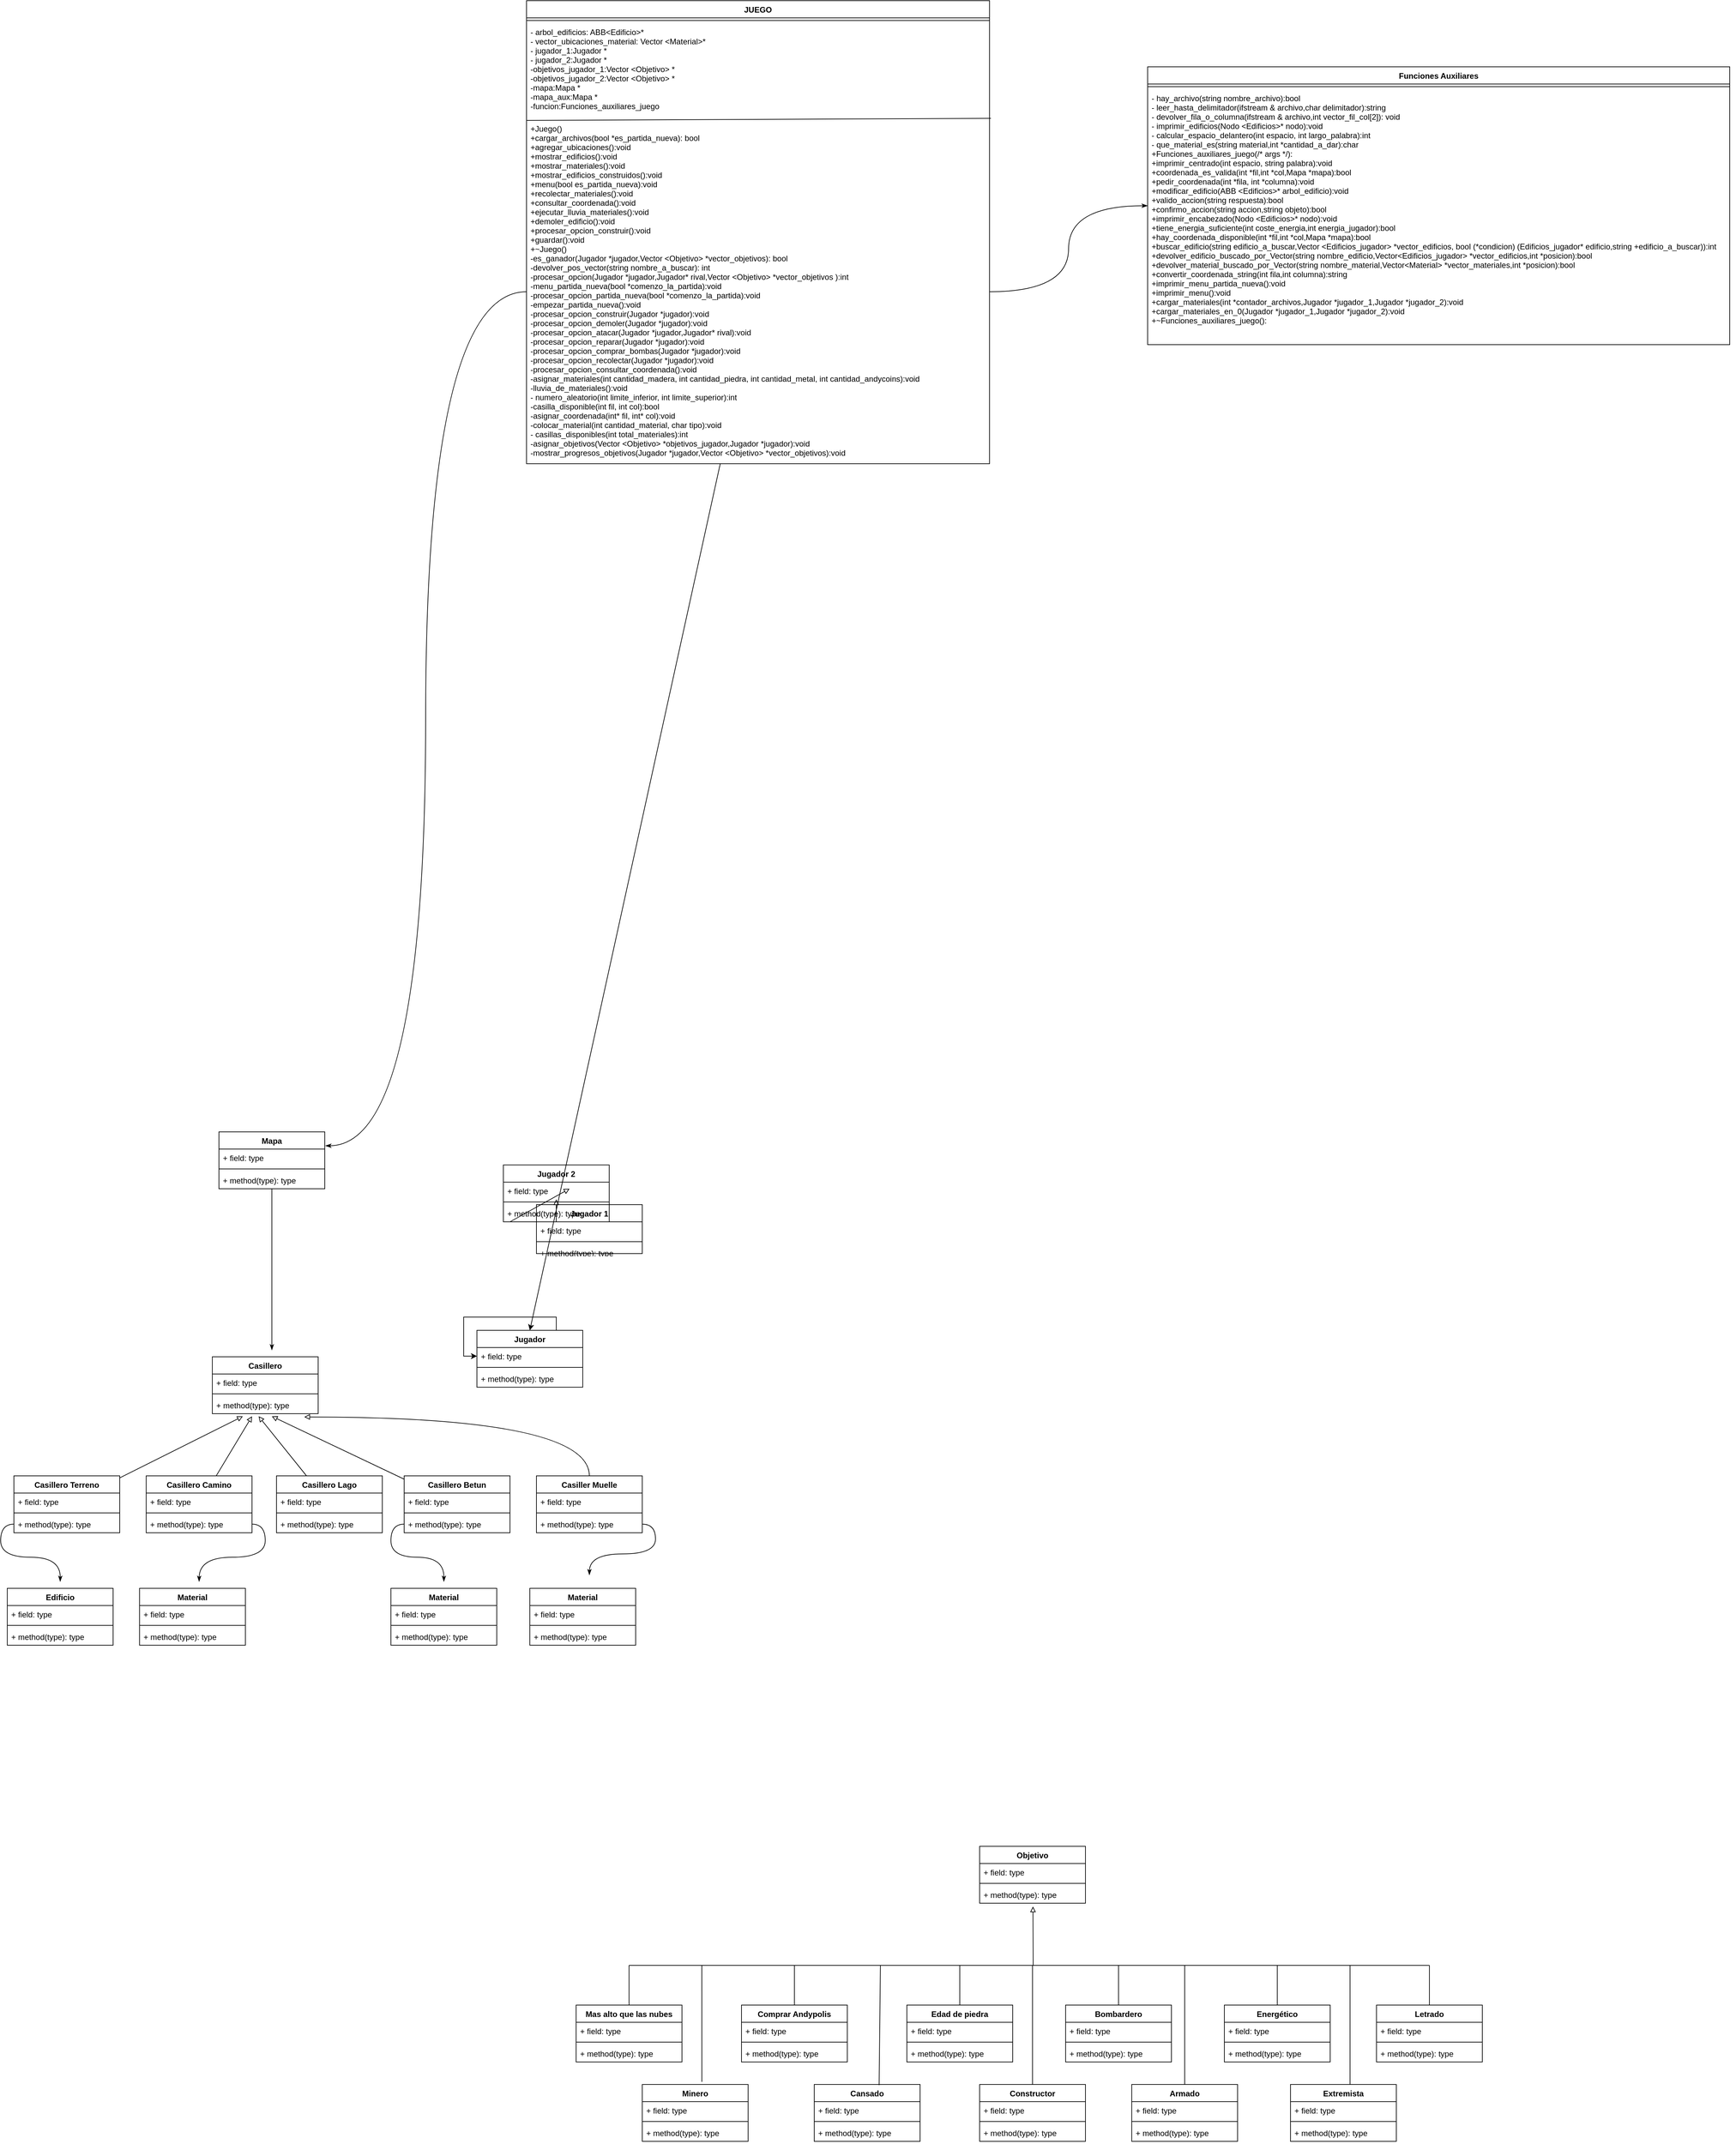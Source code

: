 <mxfile version="15.9.5" type="github"><diagram id="gNfOMcQ6Xfm5AFeHPi0f" name="Page-1"><mxGraphModel dx="4698" dy="3540" grid="1" gridSize="10" guides="1" tooltips="1" connect="1" arrows="1" fold="1" page="1" pageScale="1" pageWidth="827" pageHeight="1169" math="0" shadow="0"><root><mxCell id="0"/><mxCell id="1" parent="0"/><mxCell id="B9S7GfdaR4YtxmO8wC_m-1" value="Jugador 1" style="swimlane;fontStyle=1;align=center;verticalAlign=top;childLayout=stackLayout;horizontal=1;startSize=26;horizontalStack=0;resizeParent=1;resizeParentMax=0;resizeLast=0;collapsible=1;marginBottom=0;" parent="1" vertex="1"><mxGeometry x="-750" y="-370" width="160" height="74" as="geometry"/></mxCell><mxCell id="B9S7GfdaR4YtxmO8wC_m-2" value="+ field: type" style="text;strokeColor=none;fillColor=none;align=left;verticalAlign=top;spacingLeft=4;spacingRight=4;overflow=hidden;rotatable=0;points=[[0,0.5],[1,0.5]];portConstraint=eastwest;" parent="B9S7GfdaR4YtxmO8wC_m-1" vertex="1"><mxGeometry y="26" width="160" height="26" as="geometry"/></mxCell><mxCell id="B9S7GfdaR4YtxmO8wC_m-3" value="" style="line;strokeWidth=1;fillColor=none;align=left;verticalAlign=middle;spacingTop=-1;spacingLeft=3;spacingRight=3;rotatable=0;labelPosition=right;points=[];portConstraint=eastwest;" parent="B9S7GfdaR4YtxmO8wC_m-1" vertex="1"><mxGeometry y="52" width="160" height="8" as="geometry"/></mxCell><mxCell id="B9S7GfdaR4YtxmO8wC_m-4" value="+ method(type): type" style="text;strokeColor=none;fillColor=none;align=left;verticalAlign=top;spacingLeft=4;spacingRight=4;overflow=hidden;rotatable=0;points=[[0,0.5],[1,0.5]];portConstraint=eastwest;" parent="B9S7GfdaR4YtxmO8wC_m-1" vertex="1"><mxGeometry y="60" width="160" height="14" as="geometry"/></mxCell><mxCell id="B9S7GfdaR4YtxmO8wC_m-5" value="Jugador" style="swimlane;fontStyle=1;align=center;verticalAlign=top;childLayout=stackLayout;horizontal=1;startSize=26;horizontalStack=0;resizeParent=1;resizeParentMax=0;resizeLast=0;collapsible=1;marginBottom=0;" parent="1" vertex="1"><mxGeometry x="-840" y="-180" width="160" height="86" as="geometry"/></mxCell><mxCell id="B9S7GfdaR4YtxmO8wC_m-6" value="+ field: type" style="text;strokeColor=none;fillColor=none;align=left;verticalAlign=top;spacingLeft=4;spacingRight=4;overflow=hidden;rotatable=0;points=[[0,0.5],[1,0.5]];portConstraint=eastwest;" parent="B9S7GfdaR4YtxmO8wC_m-5" vertex="1"><mxGeometry y="26" width="160" height="26" as="geometry"/></mxCell><mxCell id="B9S7GfdaR4YtxmO8wC_m-7" value="" style="line;strokeWidth=1;fillColor=none;align=left;verticalAlign=middle;spacingTop=-1;spacingLeft=3;spacingRight=3;rotatable=0;labelPosition=right;points=[];portConstraint=eastwest;" parent="B9S7GfdaR4YtxmO8wC_m-5" vertex="1"><mxGeometry y="52" width="160" height="8" as="geometry"/></mxCell><mxCell id="B9S7GfdaR4YtxmO8wC_m-8" value="+ method(type): type" style="text;strokeColor=none;fillColor=none;align=left;verticalAlign=top;spacingLeft=4;spacingRight=4;overflow=hidden;rotatable=0;points=[[0,0.5],[1,0.5]];portConstraint=eastwest;" parent="B9S7GfdaR4YtxmO8wC_m-5" vertex="1"><mxGeometry y="60" width="160" height="26" as="geometry"/></mxCell><mxCell id="E-rghlNcItKewctkxyXF-4" style="edgeStyle=orthogonalEdgeStyle;rounded=0;orthogonalLoop=1;jettySize=auto;html=1;exitX=0.75;exitY=0;exitDx=0;exitDy=0;" edge="1" parent="B9S7GfdaR4YtxmO8wC_m-5" source="B9S7GfdaR4YtxmO8wC_m-5" target="B9S7GfdaR4YtxmO8wC_m-6"><mxGeometry relative="1" as="geometry"/></mxCell><mxCell id="B9S7GfdaR4YtxmO8wC_m-9" value="Jugador 2" style="swimlane;fontStyle=1;align=center;verticalAlign=top;childLayout=stackLayout;horizontal=1;startSize=26;horizontalStack=0;resizeParent=1;resizeParentMax=0;resizeLast=0;collapsible=1;marginBottom=0;" parent="1" vertex="1"><mxGeometry x="-800" y="-430" width="160" height="86" as="geometry"/></mxCell><mxCell id="B9S7GfdaR4YtxmO8wC_m-10" value="+ field: type" style="text;strokeColor=none;fillColor=none;align=left;verticalAlign=top;spacingLeft=4;spacingRight=4;overflow=hidden;rotatable=0;points=[[0,0.5],[1,0.5]];portConstraint=eastwest;" parent="B9S7GfdaR4YtxmO8wC_m-9" vertex="1"><mxGeometry y="26" width="160" height="26" as="geometry"/></mxCell><mxCell id="B9S7GfdaR4YtxmO8wC_m-17" style="rounded=0;orthogonalLoop=1;jettySize=auto;html=1;endArrow=block;endFill=0;" parent="B9S7GfdaR4YtxmO8wC_m-9" edge="1"><mxGeometry relative="1" as="geometry"><mxPoint x="100" y="36" as="targetPoint"/><mxPoint x="10" y="86" as="sourcePoint"/></mxGeometry></mxCell><mxCell id="B9S7GfdaR4YtxmO8wC_m-11" value="" style="line;strokeWidth=1;fillColor=none;align=left;verticalAlign=middle;spacingTop=-1;spacingLeft=3;spacingRight=3;rotatable=0;labelPosition=right;points=[];portConstraint=eastwest;" parent="B9S7GfdaR4YtxmO8wC_m-9" vertex="1"><mxGeometry y="52" width="160" height="8" as="geometry"/></mxCell><mxCell id="B9S7GfdaR4YtxmO8wC_m-12" value="+ method(type): type" style="text;strokeColor=none;fillColor=none;align=left;verticalAlign=top;spacingLeft=4;spacingRight=4;overflow=hidden;rotatable=0;points=[[0,0.5],[1,0.5]];portConstraint=eastwest;" parent="B9S7GfdaR4YtxmO8wC_m-9" vertex="1"><mxGeometry y="60" width="160" height="26" as="geometry"/></mxCell><mxCell id="B9S7GfdaR4YtxmO8wC_m-16" style="rounded=0;orthogonalLoop=1;jettySize=auto;html=1;endArrow=block;endFill=0;" parent="B9S7GfdaR4YtxmO8wC_m-9" source="B9S7GfdaR4YtxmO8wC_m-9" edge="1" target="B9S7GfdaR4YtxmO8wC_m-10"><mxGeometry relative="1" as="geometry"><mxPoint x="600" y="-20" as="targetPoint"/></mxGeometry></mxCell><mxCell id="B9S7GfdaR4YtxmO8wC_m-18" value="JUEGO" style="swimlane;fontStyle=1;align=center;verticalAlign=top;childLayout=stackLayout;horizontal=1;startSize=26;horizontalStack=0;resizeParent=1;resizeParentMax=0;resizeLast=0;collapsible=1;marginBottom=0;" parent="1" vertex="1"><mxGeometry x="-765" y="-2190" width="700" height="700" as="geometry"/></mxCell><mxCell id="B9S7GfdaR4YtxmO8wC_m-20" value="" style="line;strokeWidth=1;fillColor=none;align=left;verticalAlign=middle;spacingTop=-1;spacingLeft=3;spacingRight=3;rotatable=0;labelPosition=right;points=[];portConstraint=eastwest;" parent="B9S7GfdaR4YtxmO8wC_m-18" vertex="1"><mxGeometry y="26" width="700" height="8" as="geometry"/></mxCell><mxCell id="B9S7GfdaR4YtxmO8wC_m-19" value="- arbol_edificios: ABB&lt;Edificio&gt;* &#10;- vector_ubicaciones_material: Vector &lt;Material&gt;*&#10;- jugador_1:Jugador *&#10;- jugador_2:Jugador *&#10;-objetivos_jugador_1:Vector &lt;Objetivo&gt; *&#10;    -objetivos_jugador_2:Vector &lt;Objetivo&gt; *&#10;    -mapa:Mapa *&#10;    -mapa_aux:Mapa *&#10;-funcion:Funciones_auxiliares_juego &#10;" style="text;strokeColor=none;fillColor=none;align=left;verticalAlign=top;spacingLeft=4;spacingRight=4;overflow=hidden;rotatable=0;points=[[0,0.5],[1,0.5]];portConstraint=eastwest;" parent="B9S7GfdaR4YtxmO8wC_m-18" vertex="1"><mxGeometry y="34" width="700" height="146" as="geometry"/></mxCell><mxCell id="B9S7GfdaR4YtxmO8wC_m-21" value="+Juego()&#10;+cargar_archivos(bool *es_partida_nueva): bool&#10;+agregar_ubicaciones():void&#10;+mostrar_edificios():void&#10;+mostrar_materiales():void&#10;+mostrar_edificios_construidos():void&#10;+menu(bool es_partida_nueva):void&#10;+recolectar_materiales():void&#10;+consultar_coordenada():void&#10;+ejecutar_lluvia_materiales():void&#10;+demoler_edificio():void&#10;+procesar_opcion_construir():void&#10;+guardar():void&#10;+~Juego()&#10;-es_ganador(Jugador *jugador,Vector &lt;Objetivo&gt; *vector_objetivos): bool &#10;-devolver_pos_vector(string nombre_a_buscar): int &#10;-procesar_opcion(Jugador *jugador,Jugador* rival,Vector &lt;Objetivo&gt; *vector_objetivos ):int &#10;-menu_partida_nueva(bool *comenzo_la_partida):void&#10;-procesar_opcion_partida_nueva(bool *comenzo_la_partida):void&#10;  -empezar_partida_nueva():void&#10;  -procesar_opcion_construir(Jugador *jugador):void&#10;  -procesar_opcion_demoler(Jugador *jugador):void&#10;  -procesar_opcion_atacar(Jugador *jugador,Jugador* rival):void&#10;  -procesar_opcion_reparar(Jugador *jugador):void&#10;  -procesar_opcion_comprar_bombas(Jugador *jugador):void&#10;  -procesar_opcion_recolectar(Jugador *jugador):void&#10;  -procesar_opcion_consultar_coordenada():void&#10;  -asignar_materiales(int cantidad_madera, int cantidad_piedra, int cantidad_metal, int cantidad_andycoins):void&#10;  -lluvia_de_materiales():void&#10;- numero_aleatorio(int limite_inferior, int limite_superior):int&#10;-casilla_disponible(int fil, int col):bool&#10;  -asignar_coordenada(int* fil, int* col):void&#10;  -colocar_material(int cantidad_material, char tipo):void&#10;- casillas_disponibles(int total_materiales):int&#10;  -asignar_objetivos(Vector &lt;Objetivo&gt; *objetivos_jugador,Jugador *jugador):void&#10;  -mostrar_progresos_objetivos(Jugador *jugador,Vector &lt;Objetivo&gt; *vector_objetivos):void" style="text;strokeColor=none;fillColor=none;align=left;verticalAlign=top;spacingLeft=4;spacingRight=4;overflow=hidden;rotatable=0;points=[[0,0.5],[1,0.5]];portConstraint=eastwest;" parent="B9S7GfdaR4YtxmO8wC_m-18" vertex="1"><mxGeometry y="180" width="700" height="520" as="geometry"/></mxCell><mxCell id="E-rghlNcItKewctkxyXF-2" value="" style="endArrow=none;html=1;rounded=0;entryX=1.003;entryY=-0.004;entryDx=0;entryDy=0;entryPerimeter=0;" edge="1" parent="B9S7GfdaR4YtxmO8wC_m-18" target="B9S7GfdaR4YtxmO8wC_m-21"><mxGeometry width="50" height="50" relative="1" as="geometry"><mxPoint y="181" as="sourcePoint"/><mxPoint x="350" y="181" as="targetPoint"/></mxGeometry></mxCell><mxCell id="B9S7GfdaR4YtxmO8wC_m-24" style="edgeStyle=none;rounded=0;orthogonalLoop=1;jettySize=auto;html=1;entryX=0.5;entryY=0;entryDx=0;entryDy=0;endArrow=classic;endFill=1;" parent="1" source="B9S7GfdaR4YtxmO8wC_m-21" target="B9S7GfdaR4YtxmO8wC_m-5" edge="1"><mxGeometry relative="1" as="geometry"/></mxCell><mxCell id="B9S7GfdaR4YtxmO8wC_m-25" value="Casillero" style="swimlane;fontStyle=1;align=center;verticalAlign=top;childLayout=stackLayout;horizontal=1;startSize=26;horizontalStack=0;resizeParent=1;resizeParentMax=0;resizeLast=0;collapsible=1;marginBottom=0;" parent="1" vertex="1"><mxGeometry x="-1240" y="-140" width="160" height="86" as="geometry"/></mxCell><mxCell id="B9S7GfdaR4YtxmO8wC_m-26" value="+ field: type" style="text;strokeColor=none;fillColor=none;align=left;verticalAlign=top;spacingLeft=4;spacingRight=4;overflow=hidden;rotatable=0;points=[[0,0.5],[1,0.5]];portConstraint=eastwest;" parent="B9S7GfdaR4YtxmO8wC_m-25" vertex="1"><mxGeometry y="26" width="160" height="26" as="geometry"/></mxCell><mxCell id="B9S7GfdaR4YtxmO8wC_m-27" value="" style="line;strokeWidth=1;fillColor=none;align=left;verticalAlign=middle;spacingTop=-1;spacingLeft=3;spacingRight=3;rotatable=0;labelPosition=right;points=[];portConstraint=eastwest;" parent="B9S7GfdaR4YtxmO8wC_m-25" vertex="1"><mxGeometry y="52" width="160" height="8" as="geometry"/></mxCell><mxCell id="B9S7GfdaR4YtxmO8wC_m-28" value="+ method(type): type" style="text;strokeColor=none;fillColor=none;align=left;verticalAlign=top;spacingLeft=4;spacingRight=4;overflow=hidden;rotatable=0;points=[[0,0.5],[1,0.5]];portConstraint=eastwest;" parent="B9S7GfdaR4YtxmO8wC_m-25" vertex="1"><mxGeometry y="60" width="160" height="26" as="geometry"/></mxCell><mxCell id="B9S7GfdaR4YtxmO8wC_m-29" value="Funciones Auxiliares" style="swimlane;fontStyle=1;align=center;verticalAlign=top;childLayout=stackLayout;horizontal=1;startSize=26;horizontalStack=0;resizeParent=1;resizeParentMax=0;resizeLast=0;collapsible=1;marginBottom=0;" parent="1" vertex="1"><mxGeometry x="174" y="-2090" width="880" height="420" as="geometry"/></mxCell><mxCell id="B9S7GfdaR4YtxmO8wC_m-31" value="" style="line;strokeWidth=1;fillColor=none;align=left;verticalAlign=middle;spacingTop=-1;spacingLeft=3;spacingRight=3;rotatable=0;labelPosition=right;points=[];portConstraint=eastwest;" parent="B9S7GfdaR4YtxmO8wC_m-29" vertex="1"><mxGeometry y="26" width="880" height="8" as="geometry"/></mxCell><mxCell id="B9S7GfdaR4YtxmO8wC_m-32" value=" - hay_archivo(string nombre_archivo):bool&#10;   - leer_hasta_delimitador(ifstream &amp; archivo,char delimitador):string &#10;- devolver_fila_o_columna(ifstream &amp; archivo,int vector_fil_col[2]): void&#10;   - imprimir_edificios(Nodo &lt;Edificios&gt;* nodo):void &#10;   - calcular_espacio_delantero(int espacio, int  largo_palabra):int &#10;   - que_material_es(string material,int *cantidad_a_dar):char&#10;+Funciones_auxiliares_juego(/* args */):&#10;    +imprimir_centrado(int espacio, string palabra):void &#10;    +coordenada_es_valida(int *fil,int *col,Mapa *mapa):bool &#10;    +pedir_coordenada(int *fila, int *columna):void &#10;    +modificar_edificio(ABB &lt;Edificios&gt;* arbol_edificio):void &#10;    +valido_accion(string respuesta):bool &#10;    +confirmo_accion(string accion,string objeto):bool &#10;    +imprimir_encabezado(Nodo &lt;Edificios&gt;* nodo):void &#10;     +tiene_energia_suficiente(int coste_energia,int energia_jugador):bool &#10;    +hay_coordenada_disponible(int *fil,int *col,Mapa *mapa):bool &#10;    +buscar_edificio(string edificio_a_buscar,Vector &lt;Edificios_jugador&gt; *vector_edificios, bool (*condicion) (Edificios_jugador* edificio,string +edificio_a_buscar)):int &#10;    +devolver_edificio_buscado_por_Vector(string nombre_edificio,Vector&lt;Edificios_jugador&gt; *vector_edificios,int *posicion):bool &#10;    +devolver_material_buscado_por_Vector(string nombre_material,Vector&lt;Material&gt; *vector_materiales,int *posicion):bool &#10;    +convertir_coordenada_string(int fila,int columna):string &#10;    +imprimir_menu_partida_nueva():void &#10;    +imprimir_menu():void &#10;    +cargar_materiales(int *contador_archivos,Jugador *jugador_1,Jugador *jugador_2):void &#10;    +cargar_materiales_en_0(Jugador *jugador_1,Jugador *jugador_2):void &#10;    +~Funciones_auxiliares_juego():" style="text;strokeColor=none;fillColor=none;align=left;verticalAlign=top;spacingLeft=4;spacingRight=4;overflow=hidden;rotatable=0;points=[[0,0.5],[1,0.5]];portConstraint=eastwest;" parent="B9S7GfdaR4YtxmO8wC_m-29" vertex="1"><mxGeometry y="34" width="880" height="386" as="geometry"/></mxCell><mxCell id="E-rghlNcItKewctkxyXF-5" style="edgeStyle=orthogonalEdgeStyle;rounded=0;orthogonalLoop=1;jettySize=auto;html=1;exitX=1;exitY=0.5;exitDx=0;exitDy=0;" edge="1" parent="B9S7GfdaR4YtxmO8wC_m-29" source="B9S7GfdaR4YtxmO8wC_m-32" target="B9S7GfdaR4YtxmO8wC_m-32"><mxGeometry relative="1" as="geometry"/></mxCell><mxCell id="B9S7GfdaR4YtxmO8wC_m-58" style="edgeStyle=none;rounded=0;orthogonalLoop=1;jettySize=auto;html=1;endArrow=block;endFill=0;" parent="1" source="B9S7GfdaR4YtxmO8wC_m-37" edge="1"><mxGeometry relative="1" as="geometry"><mxPoint x="-1180" y="-50" as="targetPoint"/></mxGeometry></mxCell><mxCell id="B9S7GfdaR4YtxmO8wC_m-37" value="Casillero Camino" style="swimlane;fontStyle=1;align=center;verticalAlign=top;childLayout=stackLayout;horizontal=1;startSize=26;horizontalStack=0;resizeParent=1;resizeParentMax=0;resizeLast=0;collapsible=1;marginBottom=0;" parent="1" vertex="1"><mxGeometry x="-1340" y="40" width="160" height="86" as="geometry"/></mxCell><mxCell id="B9S7GfdaR4YtxmO8wC_m-38" value="+ field: type" style="text;strokeColor=none;fillColor=none;align=left;verticalAlign=top;spacingLeft=4;spacingRight=4;overflow=hidden;rotatable=0;points=[[0,0.5],[1,0.5]];portConstraint=eastwest;" parent="B9S7GfdaR4YtxmO8wC_m-37" vertex="1"><mxGeometry y="26" width="160" height="26" as="geometry"/></mxCell><mxCell id="B9S7GfdaR4YtxmO8wC_m-39" value="" style="line;strokeWidth=1;fillColor=none;align=left;verticalAlign=middle;spacingTop=-1;spacingLeft=3;spacingRight=3;rotatable=0;labelPosition=right;points=[];portConstraint=eastwest;" parent="B9S7GfdaR4YtxmO8wC_m-37" vertex="1"><mxGeometry y="52" width="160" height="8" as="geometry"/></mxCell><mxCell id="B9S7GfdaR4YtxmO8wC_m-40" value="+ method(type): type" style="text;strokeColor=none;fillColor=none;align=left;verticalAlign=top;spacingLeft=4;spacingRight=4;overflow=hidden;rotatable=0;points=[[0,0.5],[1,0.5]];portConstraint=eastwest;" parent="B9S7GfdaR4YtxmO8wC_m-37" vertex="1"><mxGeometry y="60" width="160" height="26" as="geometry"/></mxCell><mxCell id="B9S7GfdaR4YtxmO8wC_m-59" style="edgeStyle=none;rounded=0;orthogonalLoop=1;jettySize=auto;html=1;endArrow=block;endFill=0;" parent="1" source="B9S7GfdaR4YtxmO8wC_m-41" edge="1"><mxGeometry relative="1" as="geometry"><mxPoint x="-1170" y="-50" as="targetPoint"/></mxGeometry></mxCell><mxCell id="B9S7GfdaR4YtxmO8wC_m-41" value="Casillero Lago" style="swimlane;fontStyle=1;align=center;verticalAlign=top;childLayout=stackLayout;horizontal=1;startSize=26;horizontalStack=0;resizeParent=1;resizeParentMax=0;resizeLast=0;collapsible=1;marginBottom=0;" parent="1" vertex="1"><mxGeometry x="-1143" y="40" width="160" height="86" as="geometry"/></mxCell><mxCell id="B9S7GfdaR4YtxmO8wC_m-42" value="+ field: type" style="text;strokeColor=none;fillColor=none;align=left;verticalAlign=top;spacingLeft=4;spacingRight=4;overflow=hidden;rotatable=0;points=[[0,0.5],[1,0.5]];portConstraint=eastwest;" parent="B9S7GfdaR4YtxmO8wC_m-41" vertex="1"><mxGeometry y="26" width="160" height="26" as="geometry"/></mxCell><mxCell id="B9S7GfdaR4YtxmO8wC_m-43" value="" style="line;strokeWidth=1;fillColor=none;align=left;verticalAlign=middle;spacingTop=-1;spacingLeft=3;spacingRight=3;rotatable=0;labelPosition=right;points=[];portConstraint=eastwest;" parent="B9S7GfdaR4YtxmO8wC_m-41" vertex="1"><mxGeometry y="52" width="160" height="8" as="geometry"/></mxCell><mxCell id="B9S7GfdaR4YtxmO8wC_m-44" value="+ method(type): type" style="text;strokeColor=none;fillColor=none;align=left;verticalAlign=top;spacingLeft=4;spacingRight=4;overflow=hidden;rotatable=0;points=[[0,0.5],[1,0.5]];portConstraint=eastwest;" parent="B9S7GfdaR4YtxmO8wC_m-41" vertex="1"><mxGeometry y="60" width="160" height="26" as="geometry"/></mxCell><mxCell id="B9S7GfdaR4YtxmO8wC_m-60" style="edgeStyle=none;rounded=0;orthogonalLoop=1;jettySize=auto;html=1;endArrow=block;endFill=0;" parent="1" source="B9S7GfdaR4YtxmO8wC_m-45" edge="1"><mxGeometry relative="1" as="geometry"><mxPoint x="-1150" y="-50" as="targetPoint"/></mxGeometry></mxCell><mxCell id="B9S7GfdaR4YtxmO8wC_m-45" value="Casillero Betun" style="swimlane;fontStyle=1;align=center;verticalAlign=top;childLayout=stackLayout;horizontal=1;startSize=26;horizontalStack=0;resizeParent=1;resizeParentMax=0;resizeLast=0;collapsible=1;marginBottom=0;" parent="1" vertex="1"><mxGeometry x="-950" y="40" width="160" height="86" as="geometry"/></mxCell><mxCell id="B9S7GfdaR4YtxmO8wC_m-46" value="+ field: type" style="text;strokeColor=none;fillColor=none;align=left;verticalAlign=top;spacingLeft=4;spacingRight=4;overflow=hidden;rotatable=0;points=[[0,0.5],[1,0.5]];portConstraint=eastwest;" parent="B9S7GfdaR4YtxmO8wC_m-45" vertex="1"><mxGeometry y="26" width="160" height="26" as="geometry"/></mxCell><mxCell id="B9S7GfdaR4YtxmO8wC_m-47" value="" style="line;strokeWidth=1;fillColor=none;align=left;verticalAlign=middle;spacingTop=-1;spacingLeft=3;spacingRight=3;rotatable=0;labelPosition=right;points=[];portConstraint=eastwest;" parent="B9S7GfdaR4YtxmO8wC_m-45" vertex="1"><mxGeometry y="52" width="160" height="8" as="geometry"/></mxCell><mxCell id="B9S7GfdaR4YtxmO8wC_m-48" value="+ method(type): type" style="text;strokeColor=none;fillColor=none;align=left;verticalAlign=top;spacingLeft=4;spacingRight=4;overflow=hidden;rotatable=0;points=[[0,0.5],[1,0.5]];portConstraint=eastwest;" parent="B9S7GfdaR4YtxmO8wC_m-45" vertex="1"><mxGeometry y="60" width="160" height="26" as="geometry"/></mxCell><mxCell id="B9S7GfdaR4YtxmO8wC_m-61" style="edgeStyle=orthogonalEdgeStyle;rounded=0;orthogonalLoop=1;jettySize=auto;html=1;entryX=0.869;entryY=1.192;entryDx=0;entryDy=0;entryPerimeter=0;endArrow=block;endFill=0;curved=1;" parent="1" source="B9S7GfdaR4YtxmO8wC_m-49" target="B9S7GfdaR4YtxmO8wC_m-28" edge="1"><mxGeometry relative="1" as="geometry"><Array as="points"><mxPoint x="-670" y="-49"/></Array></mxGeometry></mxCell><mxCell id="B9S7GfdaR4YtxmO8wC_m-49" value="Casiller Muelle" style="swimlane;fontStyle=1;align=center;verticalAlign=top;childLayout=stackLayout;horizontal=1;startSize=26;horizontalStack=0;resizeParent=1;resizeParentMax=0;resizeLast=0;collapsible=1;marginBottom=0;" parent="1" vertex="1"><mxGeometry x="-750" y="40" width="160" height="86" as="geometry"/></mxCell><mxCell id="B9S7GfdaR4YtxmO8wC_m-50" value="+ field: type" style="text;strokeColor=none;fillColor=none;align=left;verticalAlign=top;spacingLeft=4;spacingRight=4;overflow=hidden;rotatable=0;points=[[0,0.5],[1,0.5]];portConstraint=eastwest;" parent="B9S7GfdaR4YtxmO8wC_m-49" vertex="1"><mxGeometry y="26" width="160" height="26" as="geometry"/></mxCell><mxCell id="B9S7GfdaR4YtxmO8wC_m-51" value="" style="line;strokeWidth=1;fillColor=none;align=left;verticalAlign=middle;spacingTop=-1;spacingLeft=3;spacingRight=3;rotatable=0;labelPosition=right;points=[];portConstraint=eastwest;" parent="B9S7GfdaR4YtxmO8wC_m-49" vertex="1"><mxGeometry y="52" width="160" height="8" as="geometry"/></mxCell><mxCell id="B9S7GfdaR4YtxmO8wC_m-52" value="+ method(type): type" style="text;strokeColor=none;fillColor=none;align=left;verticalAlign=top;spacingLeft=4;spacingRight=4;overflow=hidden;rotatable=0;points=[[0,0.5],[1,0.5]];portConstraint=eastwest;" parent="B9S7GfdaR4YtxmO8wC_m-49" vertex="1"><mxGeometry y="60" width="160" height="26" as="geometry"/></mxCell><mxCell id="B9S7GfdaR4YtxmO8wC_m-57" style="edgeStyle=none;rounded=0;orthogonalLoop=1;jettySize=auto;html=1;entryX=0.288;entryY=1.154;entryDx=0;entryDy=0;entryPerimeter=0;endArrow=block;endFill=0;" parent="1" source="B9S7GfdaR4YtxmO8wC_m-53" target="B9S7GfdaR4YtxmO8wC_m-28" edge="1"><mxGeometry relative="1" as="geometry"/></mxCell><mxCell id="B9S7GfdaR4YtxmO8wC_m-53" value="Casillero Terreno" style="swimlane;fontStyle=1;align=center;verticalAlign=top;childLayout=stackLayout;horizontal=1;startSize=26;horizontalStack=0;resizeParent=1;resizeParentMax=0;resizeLast=0;collapsible=1;marginBottom=0;" parent="1" vertex="1"><mxGeometry x="-1540" y="40" width="160" height="86" as="geometry"/></mxCell><mxCell id="B9S7GfdaR4YtxmO8wC_m-54" value="+ field: type" style="text;strokeColor=none;fillColor=none;align=left;verticalAlign=top;spacingLeft=4;spacingRight=4;overflow=hidden;rotatable=0;points=[[0,0.5],[1,0.5]];portConstraint=eastwest;" parent="B9S7GfdaR4YtxmO8wC_m-53" vertex="1"><mxGeometry y="26" width="160" height="26" as="geometry"/></mxCell><mxCell id="B9S7GfdaR4YtxmO8wC_m-55" value="" style="line;strokeWidth=1;fillColor=none;align=left;verticalAlign=middle;spacingTop=-1;spacingLeft=3;spacingRight=3;rotatable=0;labelPosition=right;points=[];portConstraint=eastwest;" parent="B9S7GfdaR4YtxmO8wC_m-53" vertex="1"><mxGeometry y="52" width="160" height="8" as="geometry"/></mxCell><mxCell id="B9S7GfdaR4YtxmO8wC_m-56" value="+ method(type): type" style="text;strokeColor=none;fillColor=none;align=left;verticalAlign=top;spacingLeft=4;spacingRight=4;overflow=hidden;rotatable=0;points=[[0,0.5],[1,0.5]];portConstraint=eastwest;" parent="B9S7GfdaR4YtxmO8wC_m-53" vertex="1"><mxGeometry y="60" width="160" height="26" as="geometry"/></mxCell><mxCell id="B9S7GfdaR4YtxmO8wC_m-66" style="edgeStyle=orthogonalEdgeStyle;curved=1;rounded=0;orthogonalLoop=1;jettySize=auto;html=1;endArrow=classicThin;endFill=1;" parent="1" source="B9S7GfdaR4YtxmO8wC_m-62" edge="1"><mxGeometry relative="1" as="geometry"><mxPoint x="-1150" y="-150" as="targetPoint"/></mxGeometry></mxCell><mxCell id="B9S7GfdaR4YtxmO8wC_m-62" value="Mapa" style="swimlane;fontStyle=1;align=center;verticalAlign=top;childLayout=stackLayout;horizontal=1;startSize=26;horizontalStack=0;resizeParent=1;resizeParentMax=0;resizeLast=0;collapsible=1;marginBottom=0;" parent="1" vertex="1"><mxGeometry x="-1230" y="-480" width="160" height="86" as="geometry"/></mxCell><mxCell id="B9S7GfdaR4YtxmO8wC_m-63" value="+ field: type" style="text;strokeColor=none;fillColor=none;align=left;verticalAlign=top;spacingLeft=4;spacingRight=4;overflow=hidden;rotatable=0;points=[[0,0.5],[1,0.5]];portConstraint=eastwest;" parent="B9S7GfdaR4YtxmO8wC_m-62" vertex="1"><mxGeometry y="26" width="160" height="26" as="geometry"/></mxCell><mxCell id="B9S7GfdaR4YtxmO8wC_m-64" value="" style="line;strokeWidth=1;fillColor=none;align=left;verticalAlign=middle;spacingTop=-1;spacingLeft=3;spacingRight=3;rotatable=0;labelPosition=right;points=[];portConstraint=eastwest;" parent="B9S7GfdaR4YtxmO8wC_m-62" vertex="1"><mxGeometry y="52" width="160" height="8" as="geometry"/></mxCell><mxCell id="B9S7GfdaR4YtxmO8wC_m-65" value="+ method(type): type" style="text;strokeColor=none;fillColor=none;align=left;verticalAlign=top;spacingLeft=4;spacingRight=4;overflow=hidden;rotatable=0;points=[[0,0.5],[1,0.5]];portConstraint=eastwest;" parent="B9S7GfdaR4YtxmO8wC_m-62" vertex="1"><mxGeometry y="60" width="160" height="26" as="geometry"/></mxCell><mxCell id="B9S7GfdaR4YtxmO8wC_m-71" style="edgeStyle=orthogonalEdgeStyle;curved=1;rounded=0;orthogonalLoop=1;jettySize=auto;html=1;entryX=1.006;entryY=-1.5;entryDx=0;entryDy=0;entryPerimeter=0;endArrow=classicThin;endFill=1;" parent="1" source="B9S7GfdaR4YtxmO8wC_m-21" target="B9S7GfdaR4YtxmO8wC_m-65" edge="1"><mxGeometry relative="1" as="geometry"/></mxCell><mxCell id="B9S7GfdaR4YtxmO8wC_m-72" value="Material" style="swimlane;fontStyle=1;align=center;verticalAlign=top;childLayout=stackLayout;horizontal=1;startSize=26;horizontalStack=0;resizeParent=1;resizeParentMax=0;resizeLast=0;collapsible=1;marginBottom=0;" parent="1" vertex="1"><mxGeometry x="-1350" y="210" width="160" height="86" as="geometry"/></mxCell><mxCell id="B9S7GfdaR4YtxmO8wC_m-73" value="+ field: type" style="text;strokeColor=none;fillColor=none;align=left;verticalAlign=top;spacingLeft=4;spacingRight=4;overflow=hidden;rotatable=0;points=[[0,0.5],[1,0.5]];portConstraint=eastwest;" parent="B9S7GfdaR4YtxmO8wC_m-72" vertex="1"><mxGeometry y="26" width="160" height="26" as="geometry"/></mxCell><mxCell id="B9S7GfdaR4YtxmO8wC_m-74" value="" style="line;strokeWidth=1;fillColor=none;align=left;verticalAlign=middle;spacingTop=-1;spacingLeft=3;spacingRight=3;rotatable=0;labelPosition=right;points=[];portConstraint=eastwest;" parent="B9S7GfdaR4YtxmO8wC_m-72" vertex="1"><mxGeometry y="52" width="160" height="8" as="geometry"/></mxCell><mxCell id="B9S7GfdaR4YtxmO8wC_m-75" value="+ method(type): type" style="text;strokeColor=none;fillColor=none;align=left;verticalAlign=top;spacingLeft=4;spacingRight=4;overflow=hidden;rotatable=0;points=[[0,0.5],[1,0.5]];portConstraint=eastwest;" parent="B9S7GfdaR4YtxmO8wC_m-72" vertex="1"><mxGeometry y="60" width="160" height="26" as="geometry"/></mxCell><mxCell id="B9S7GfdaR4YtxmO8wC_m-76" value="Material" style="swimlane;fontStyle=1;align=center;verticalAlign=top;childLayout=stackLayout;horizontal=1;startSize=26;horizontalStack=0;resizeParent=1;resizeParentMax=0;resizeLast=0;collapsible=1;marginBottom=0;" parent="1" vertex="1"><mxGeometry x="-760" y="210" width="160" height="86" as="geometry"/></mxCell><mxCell id="B9S7GfdaR4YtxmO8wC_m-77" value="+ field: type" style="text;strokeColor=none;fillColor=none;align=left;verticalAlign=top;spacingLeft=4;spacingRight=4;overflow=hidden;rotatable=0;points=[[0,0.5],[1,0.5]];portConstraint=eastwest;" parent="B9S7GfdaR4YtxmO8wC_m-76" vertex="1"><mxGeometry y="26" width="160" height="26" as="geometry"/></mxCell><mxCell id="B9S7GfdaR4YtxmO8wC_m-78" value="" style="line;strokeWidth=1;fillColor=none;align=left;verticalAlign=middle;spacingTop=-1;spacingLeft=3;spacingRight=3;rotatable=0;labelPosition=right;points=[];portConstraint=eastwest;" parent="B9S7GfdaR4YtxmO8wC_m-76" vertex="1"><mxGeometry y="52" width="160" height="8" as="geometry"/></mxCell><mxCell id="B9S7GfdaR4YtxmO8wC_m-79" value="+ method(type): type" style="text;strokeColor=none;fillColor=none;align=left;verticalAlign=top;spacingLeft=4;spacingRight=4;overflow=hidden;rotatable=0;points=[[0,0.5],[1,0.5]];portConstraint=eastwest;" parent="B9S7GfdaR4YtxmO8wC_m-76" vertex="1"><mxGeometry y="60" width="160" height="26" as="geometry"/></mxCell><mxCell id="B9S7GfdaR4YtxmO8wC_m-80" value="Material" style="swimlane;fontStyle=1;align=center;verticalAlign=top;childLayout=stackLayout;horizontal=1;startSize=26;horizontalStack=0;resizeParent=1;resizeParentMax=0;resizeLast=0;collapsible=1;marginBottom=0;" parent="1" vertex="1"><mxGeometry x="-970" y="210" width="160" height="86" as="geometry"/></mxCell><mxCell id="B9S7GfdaR4YtxmO8wC_m-81" value="+ field: type" style="text;strokeColor=none;fillColor=none;align=left;verticalAlign=top;spacingLeft=4;spacingRight=4;overflow=hidden;rotatable=0;points=[[0,0.5],[1,0.5]];portConstraint=eastwest;" parent="B9S7GfdaR4YtxmO8wC_m-80" vertex="1"><mxGeometry y="26" width="160" height="26" as="geometry"/></mxCell><mxCell id="B9S7GfdaR4YtxmO8wC_m-82" value="" style="line;strokeWidth=1;fillColor=none;align=left;verticalAlign=middle;spacingTop=-1;spacingLeft=3;spacingRight=3;rotatable=0;labelPosition=right;points=[];portConstraint=eastwest;" parent="B9S7GfdaR4YtxmO8wC_m-80" vertex="1"><mxGeometry y="52" width="160" height="8" as="geometry"/></mxCell><mxCell id="B9S7GfdaR4YtxmO8wC_m-83" value="+ method(type): type" style="text;strokeColor=none;fillColor=none;align=left;verticalAlign=top;spacingLeft=4;spacingRight=4;overflow=hidden;rotatable=0;points=[[0,0.5],[1,0.5]];portConstraint=eastwest;" parent="B9S7GfdaR4YtxmO8wC_m-80" vertex="1"><mxGeometry y="60" width="160" height="26" as="geometry"/></mxCell><mxCell id="B9S7GfdaR4YtxmO8wC_m-84" value="Edificio" style="swimlane;fontStyle=1;align=center;verticalAlign=top;childLayout=stackLayout;horizontal=1;startSize=26;horizontalStack=0;resizeParent=1;resizeParentMax=0;resizeLast=0;collapsible=1;marginBottom=0;" parent="1" vertex="1"><mxGeometry x="-1550" y="210" width="160" height="86" as="geometry"/></mxCell><mxCell id="B9S7GfdaR4YtxmO8wC_m-85" value="+ field: type" style="text;strokeColor=none;fillColor=none;align=left;verticalAlign=top;spacingLeft=4;spacingRight=4;overflow=hidden;rotatable=0;points=[[0,0.5],[1,0.5]];portConstraint=eastwest;" parent="B9S7GfdaR4YtxmO8wC_m-84" vertex="1"><mxGeometry y="26" width="160" height="26" as="geometry"/></mxCell><mxCell id="B9S7GfdaR4YtxmO8wC_m-86" value="" style="line;strokeWidth=1;fillColor=none;align=left;verticalAlign=middle;spacingTop=-1;spacingLeft=3;spacingRight=3;rotatable=0;labelPosition=right;points=[];portConstraint=eastwest;" parent="B9S7GfdaR4YtxmO8wC_m-84" vertex="1"><mxGeometry y="52" width="160" height="8" as="geometry"/></mxCell><mxCell id="B9S7GfdaR4YtxmO8wC_m-87" value="+ method(type): type" style="text;strokeColor=none;fillColor=none;align=left;verticalAlign=top;spacingLeft=4;spacingRight=4;overflow=hidden;rotatable=0;points=[[0,0.5],[1,0.5]];portConstraint=eastwest;" parent="B9S7GfdaR4YtxmO8wC_m-84" vertex="1"><mxGeometry y="60" width="160" height="26" as="geometry"/></mxCell><mxCell id="B9S7GfdaR4YtxmO8wC_m-88" style="edgeStyle=orthogonalEdgeStyle;curved=1;rounded=0;orthogonalLoop=1;jettySize=auto;html=1;endArrow=classicThin;endFill=1;" parent="1" source="B9S7GfdaR4YtxmO8wC_m-56" edge="1"><mxGeometry relative="1" as="geometry"><mxPoint x="-1470" y="200" as="targetPoint"/></mxGeometry></mxCell><mxCell id="B9S7GfdaR4YtxmO8wC_m-89" style="edgeStyle=orthogonalEdgeStyle;curved=1;rounded=0;orthogonalLoop=1;jettySize=auto;html=1;endArrow=classicThin;endFill=1;" parent="1" source="B9S7GfdaR4YtxmO8wC_m-40" edge="1"><mxGeometry relative="1" as="geometry"><mxPoint x="-1260" y="200" as="targetPoint"/></mxGeometry></mxCell><mxCell id="B9S7GfdaR4YtxmO8wC_m-91" style="edgeStyle=orthogonalEdgeStyle;curved=1;rounded=0;orthogonalLoop=1;jettySize=auto;html=1;endArrow=classicThin;endFill=1;" parent="1" source="B9S7GfdaR4YtxmO8wC_m-48" edge="1"><mxGeometry relative="1" as="geometry"><mxPoint x="-890.0" y="200" as="targetPoint"/></mxGeometry></mxCell><mxCell id="B9S7GfdaR4YtxmO8wC_m-92" style="edgeStyle=orthogonalEdgeStyle;curved=1;rounded=0;orthogonalLoop=1;jettySize=auto;html=1;endArrow=classicThin;endFill=1;" parent="1" source="B9S7GfdaR4YtxmO8wC_m-52" edge="1"><mxGeometry relative="1" as="geometry"><mxPoint x="-670.0" y="190" as="targetPoint"/></mxGeometry></mxCell><mxCell id="B9S7GfdaR4YtxmO8wC_m-94" style="edgeStyle=orthogonalEdgeStyle;curved=1;rounded=0;orthogonalLoop=1;jettySize=auto;html=1;endArrow=classicThin;endFill=1;" parent="1" source="B9S7GfdaR4YtxmO8wC_m-21" target="B9S7GfdaR4YtxmO8wC_m-29" edge="1"><mxGeometry relative="1" as="geometry"/></mxCell><mxCell id="B9S7GfdaR4YtxmO8wC_m-95" value="Objetivo" style="swimlane;fontStyle=1;align=center;verticalAlign=top;childLayout=stackLayout;horizontal=1;startSize=26;horizontalStack=0;resizeParent=1;resizeParentMax=0;resizeLast=0;collapsible=1;marginBottom=0;" parent="1" vertex="1"><mxGeometry x="-80" y="600" width="160" height="86" as="geometry"/></mxCell><mxCell id="B9S7GfdaR4YtxmO8wC_m-96" value="+ field: type" style="text;strokeColor=none;fillColor=none;align=left;verticalAlign=top;spacingLeft=4;spacingRight=4;overflow=hidden;rotatable=0;points=[[0,0.5],[1,0.5]];portConstraint=eastwest;" parent="B9S7GfdaR4YtxmO8wC_m-95" vertex="1"><mxGeometry y="26" width="160" height="26" as="geometry"/></mxCell><mxCell id="B9S7GfdaR4YtxmO8wC_m-97" value="" style="line;strokeWidth=1;fillColor=none;align=left;verticalAlign=middle;spacingTop=-1;spacingLeft=3;spacingRight=3;rotatable=0;labelPosition=right;points=[];portConstraint=eastwest;" parent="B9S7GfdaR4YtxmO8wC_m-95" vertex="1"><mxGeometry y="52" width="160" height="8" as="geometry"/></mxCell><mxCell id="B9S7GfdaR4YtxmO8wC_m-98" value="+ method(type): type" style="text;strokeColor=none;fillColor=none;align=left;verticalAlign=top;spacingLeft=4;spacingRight=4;overflow=hidden;rotatable=0;points=[[0,0.5],[1,0.5]];portConstraint=eastwest;" parent="B9S7GfdaR4YtxmO8wC_m-95" vertex="1"><mxGeometry y="60" width="160" height="26" as="geometry"/></mxCell><mxCell id="B9S7GfdaR4YtxmO8wC_m-99" value="Mas alto que las nubes" style="swimlane;fontStyle=1;align=center;verticalAlign=top;childLayout=stackLayout;horizontal=1;startSize=26;horizontalStack=0;resizeParent=1;resizeParentMax=0;resizeLast=0;collapsible=1;marginBottom=0;" parent="1" vertex="1"><mxGeometry x="-690" y="840" width="160" height="86" as="geometry"/></mxCell><mxCell id="B9S7GfdaR4YtxmO8wC_m-100" value="+ field: type" style="text;strokeColor=none;fillColor=none;align=left;verticalAlign=top;spacingLeft=4;spacingRight=4;overflow=hidden;rotatable=0;points=[[0,0.5],[1,0.5]];portConstraint=eastwest;" parent="B9S7GfdaR4YtxmO8wC_m-99" vertex="1"><mxGeometry y="26" width="160" height="26" as="geometry"/></mxCell><mxCell id="B9S7GfdaR4YtxmO8wC_m-101" value="" style="line;strokeWidth=1;fillColor=none;align=left;verticalAlign=middle;spacingTop=-1;spacingLeft=3;spacingRight=3;rotatable=0;labelPosition=right;points=[];portConstraint=eastwest;" parent="B9S7GfdaR4YtxmO8wC_m-99" vertex="1"><mxGeometry y="52" width="160" height="8" as="geometry"/></mxCell><mxCell id="B9S7GfdaR4YtxmO8wC_m-102" value="+ method(type): type" style="text;strokeColor=none;fillColor=none;align=left;verticalAlign=top;spacingLeft=4;spacingRight=4;overflow=hidden;rotatable=0;points=[[0,0.5],[1,0.5]];portConstraint=eastwest;" parent="B9S7GfdaR4YtxmO8wC_m-99" vertex="1"><mxGeometry y="60" width="160" height="26" as="geometry"/></mxCell><mxCell id="B9S7GfdaR4YtxmO8wC_m-103" value="Bombardero" style="swimlane;fontStyle=1;align=center;verticalAlign=top;childLayout=stackLayout;horizontal=1;startSize=26;horizontalStack=0;resizeParent=1;resizeParentMax=0;resizeLast=0;collapsible=1;marginBottom=0;" parent="1" vertex="1"><mxGeometry x="50" y="840" width="160" height="86" as="geometry"/></mxCell><mxCell id="B9S7GfdaR4YtxmO8wC_m-104" value="+ field: type" style="text;strokeColor=none;fillColor=none;align=left;verticalAlign=top;spacingLeft=4;spacingRight=4;overflow=hidden;rotatable=0;points=[[0,0.5],[1,0.5]];portConstraint=eastwest;" parent="B9S7GfdaR4YtxmO8wC_m-103" vertex="1"><mxGeometry y="26" width="160" height="26" as="geometry"/></mxCell><mxCell id="B9S7GfdaR4YtxmO8wC_m-105" value="" style="line;strokeWidth=1;fillColor=none;align=left;verticalAlign=middle;spacingTop=-1;spacingLeft=3;spacingRight=3;rotatable=0;labelPosition=right;points=[];portConstraint=eastwest;" parent="B9S7GfdaR4YtxmO8wC_m-103" vertex="1"><mxGeometry y="52" width="160" height="8" as="geometry"/></mxCell><mxCell id="B9S7GfdaR4YtxmO8wC_m-106" value="+ method(type): type" style="text;strokeColor=none;fillColor=none;align=left;verticalAlign=top;spacingLeft=4;spacingRight=4;overflow=hidden;rotatable=0;points=[[0,0.5],[1,0.5]];portConstraint=eastwest;" parent="B9S7GfdaR4YtxmO8wC_m-103" vertex="1"><mxGeometry y="60" width="160" height="26" as="geometry"/></mxCell><mxCell id="B9S7GfdaR4YtxmO8wC_m-107" value="Edad de piedra" style="swimlane;fontStyle=1;align=center;verticalAlign=top;childLayout=stackLayout;horizontal=1;startSize=26;horizontalStack=0;resizeParent=1;resizeParentMax=0;resizeLast=0;collapsible=1;marginBottom=0;" parent="1" vertex="1"><mxGeometry x="-190" y="840" width="160" height="86" as="geometry"/></mxCell><mxCell id="B9S7GfdaR4YtxmO8wC_m-108" value="+ field: type" style="text;strokeColor=none;fillColor=none;align=left;verticalAlign=top;spacingLeft=4;spacingRight=4;overflow=hidden;rotatable=0;points=[[0,0.5],[1,0.5]];portConstraint=eastwest;" parent="B9S7GfdaR4YtxmO8wC_m-107" vertex="1"><mxGeometry y="26" width="160" height="26" as="geometry"/></mxCell><mxCell id="B9S7GfdaR4YtxmO8wC_m-109" value="" style="line;strokeWidth=1;fillColor=none;align=left;verticalAlign=middle;spacingTop=-1;spacingLeft=3;spacingRight=3;rotatable=0;labelPosition=right;points=[];portConstraint=eastwest;" parent="B9S7GfdaR4YtxmO8wC_m-107" vertex="1"><mxGeometry y="52" width="160" height="8" as="geometry"/></mxCell><mxCell id="B9S7GfdaR4YtxmO8wC_m-110" value="+ method(type): type" style="text;strokeColor=none;fillColor=none;align=left;verticalAlign=top;spacingLeft=4;spacingRight=4;overflow=hidden;rotatable=0;points=[[0,0.5],[1,0.5]];portConstraint=eastwest;" parent="B9S7GfdaR4YtxmO8wC_m-107" vertex="1"><mxGeometry y="60" width="160" height="26" as="geometry"/></mxCell><mxCell id="B9S7GfdaR4YtxmO8wC_m-111" value="Comprar Andypolis" style="swimlane;fontStyle=1;align=center;verticalAlign=top;childLayout=stackLayout;horizontal=1;startSize=26;horizontalStack=0;resizeParent=1;resizeParentMax=0;resizeLast=0;collapsible=1;marginBottom=0;" parent="1" vertex="1"><mxGeometry x="-440" y="840" width="160" height="86" as="geometry"/></mxCell><mxCell id="B9S7GfdaR4YtxmO8wC_m-112" value="+ field: type" style="text;strokeColor=none;fillColor=none;align=left;verticalAlign=top;spacingLeft=4;spacingRight=4;overflow=hidden;rotatable=0;points=[[0,0.5],[1,0.5]];portConstraint=eastwest;" parent="B9S7GfdaR4YtxmO8wC_m-111" vertex="1"><mxGeometry y="26" width="160" height="26" as="geometry"/></mxCell><mxCell id="B9S7GfdaR4YtxmO8wC_m-113" value="" style="line;strokeWidth=1;fillColor=none;align=left;verticalAlign=middle;spacingTop=-1;spacingLeft=3;spacingRight=3;rotatable=0;labelPosition=right;points=[];portConstraint=eastwest;" parent="B9S7GfdaR4YtxmO8wC_m-111" vertex="1"><mxGeometry y="52" width="160" height="8" as="geometry"/></mxCell><mxCell id="B9S7GfdaR4YtxmO8wC_m-114" value="+ method(type): type" style="text;strokeColor=none;fillColor=none;align=left;verticalAlign=top;spacingLeft=4;spacingRight=4;overflow=hidden;rotatable=0;points=[[0,0.5],[1,0.5]];portConstraint=eastwest;" parent="B9S7GfdaR4YtxmO8wC_m-111" vertex="1"><mxGeometry y="60" width="160" height="26" as="geometry"/></mxCell><mxCell id="B9S7GfdaR4YtxmO8wC_m-115" value="Energético" style="swimlane;fontStyle=1;align=center;verticalAlign=top;childLayout=stackLayout;horizontal=1;startSize=26;horizontalStack=0;resizeParent=1;resizeParentMax=0;resizeLast=0;collapsible=1;marginBottom=0;" parent="1" vertex="1"><mxGeometry x="290" y="840" width="160" height="86" as="geometry"/></mxCell><mxCell id="B9S7GfdaR4YtxmO8wC_m-116" value="+ field: type" style="text;strokeColor=none;fillColor=none;align=left;verticalAlign=top;spacingLeft=4;spacingRight=4;overflow=hidden;rotatable=0;points=[[0,0.5],[1,0.5]];portConstraint=eastwest;" parent="B9S7GfdaR4YtxmO8wC_m-115" vertex="1"><mxGeometry y="26" width="160" height="26" as="geometry"/></mxCell><mxCell id="B9S7GfdaR4YtxmO8wC_m-117" value="" style="line;strokeWidth=1;fillColor=none;align=left;verticalAlign=middle;spacingTop=-1;spacingLeft=3;spacingRight=3;rotatable=0;labelPosition=right;points=[];portConstraint=eastwest;" parent="B9S7GfdaR4YtxmO8wC_m-115" vertex="1"><mxGeometry y="52" width="160" height="8" as="geometry"/></mxCell><mxCell id="B9S7GfdaR4YtxmO8wC_m-118" value="+ method(type): type" style="text;strokeColor=none;fillColor=none;align=left;verticalAlign=top;spacingLeft=4;spacingRight=4;overflow=hidden;rotatable=0;points=[[0,0.5],[1,0.5]];portConstraint=eastwest;" parent="B9S7GfdaR4YtxmO8wC_m-115" vertex="1"><mxGeometry y="60" width="160" height="26" as="geometry"/></mxCell><mxCell id="B9S7GfdaR4YtxmO8wC_m-120" value="Minero" style="swimlane;fontStyle=1;align=center;verticalAlign=top;childLayout=stackLayout;horizontal=1;startSize=26;horizontalStack=0;resizeParent=1;resizeParentMax=0;resizeLast=0;collapsible=1;marginBottom=0;" parent="1" vertex="1"><mxGeometry x="-590" y="960" width="160" height="86" as="geometry"/></mxCell><mxCell id="B9S7GfdaR4YtxmO8wC_m-121" value="+ field: type" style="text;strokeColor=none;fillColor=none;align=left;verticalAlign=top;spacingLeft=4;spacingRight=4;overflow=hidden;rotatable=0;points=[[0,0.5],[1,0.5]];portConstraint=eastwest;" parent="B9S7GfdaR4YtxmO8wC_m-120" vertex="1"><mxGeometry y="26" width="160" height="26" as="geometry"/></mxCell><mxCell id="B9S7GfdaR4YtxmO8wC_m-122" value="" style="line;strokeWidth=1;fillColor=none;align=left;verticalAlign=middle;spacingTop=-1;spacingLeft=3;spacingRight=3;rotatable=0;labelPosition=right;points=[];portConstraint=eastwest;" parent="B9S7GfdaR4YtxmO8wC_m-120" vertex="1"><mxGeometry y="52" width="160" height="8" as="geometry"/></mxCell><mxCell id="B9S7GfdaR4YtxmO8wC_m-123" value="+ method(type): type" style="text;strokeColor=none;fillColor=none;align=left;verticalAlign=top;spacingLeft=4;spacingRight=4;overflow=hidden;rotatable=0;points=[[0,0.5],[1,0.5]];portConstraint=eastwest;" parent="B9S7GfdaR4YtxmO8wC_m-120" vertex="1"><mxGeometry y="60" width="160" height="26" as="geometry"/></mxCell><mxCell id="B9S7GfdaR4YtxmO8wC_m-124" value="Armado" style="swimlane;fontStyle=1;align=center;verticalAlign=top;childLayout=stackLayout;horizontal=1;startSize=26;horizontalStack=0;resizeParent=1;resizeParentMax=0;resizeLast=0;collapsible=1;marginBottom=0;" parent="1" vertex="1"><mxGeometry x="150" y="960" width="160" height="86" as="geometry"/></mxCell><mxCell id="B9S7GfdaR4YtxmO8wC_m-125" value="+ field: type" style="text;strokeColor=none;fillColor=none;align=left;verticalAlign=top;spacingLeft=4;spacingRight=4;overflow=hidden;rotatable=0;points=[[0,0.5],[1,0.5]];portConstraint=eastwest;" parent="B9S7GfdaR4YtxmO8wC_m-124" vertex="1"><mxGeometry y="26" width="160" height="26" as="geometry"/></mxCell><mxCell id="B9S7GfdaR4YtxmO8wC_m-126" value="" style="line;strokeWidth=1;fillColor=none;align=left;verticalAlign=middle;spacingTop=-1;spacingLeft=3;spacingRight=3;rotatable=0;labelPosition=right;points=[];portConstraint=eastwest;" parent="B9S7GfdaR4YtxmO8wC_m-124" vertex="1"><mxGeometry y="52" width="160" height="8" as="geometry"/></mxCell><mxCell id="B9S7GfdaR4YtxmO8wC_m-127" value="+ method(type): type" style="text;strokeColor=none;fillColor=none;align=left;verticalAlign=top;spacingLeft=4;spacingRight=4;overflow=hidden;rotatable=0;points=[[0,0.5],[1,0.5]];portConstraint=eastwest;" parent="B9S7GfdaR4YtxmO8wC_m-124" vertex="1"><mxGeometry y="60" width="160" height="26" as="geometry"/></mxCell><mxCell id="B9S7GfdaR4YtxmO8wC_m-128" value="Constructor" style="swimlane;fontStyle=1;align=center;verticalAlign=top;childLayout=stackLayout;horizontal=1;startSize=26;horizontalStack=0;resizeParent=1;resizeParentMax=0;resizeLast=0;collapsible=1;marginBottom=0;" parent="1" vertex="1"><mxGeometry x="-80" y="960" width="160" height="86" as="geometry"/></mxCell><mxCell id="B9S7GfdaR4YtxmO8wC_m-129" value="+ field: type" style="text;strokeColor=none;fillColor=none;align=left;verticalAlign=top;spacingLeft=4;spacingRight=4;overflow=hidden;rotatable=0;points=[[0,0.5],[1,0.5]];portConstraint=eastwest;" parent="B9S7GfdaR4YtxmO8wC_m-128" vertex="1"><mxGeometry y="26" width="160" height="26" as="geometry"/></mxCell><mxCell id="B9S7GfdaR4YtxmO8wC_m-130" value="" style="line;strokeWidth=1;fillColor=none;align=left;verticalAlign=middle;spacingTop=-1;spacingLeft=3;spacingRight=3;rotatable=0;labelPosition=right;points=[];portConstraint=eastwest;" parent="B9S7GfdaR4YtxmO8wC_m-128" vertex="1"><mxGeometry y="52" width="160" height="8" as="geometry"/></mxCell><mxCell id="B9S7GfdaR4YtxmO8wC_m-131" value="+ method(type): type" style="text;strokeColor=none;fillColor=none;align=left;verticalAlign=top;spacingLeft=4;spacingRight=4;overflow=hidden;rotatable=0;points=[[0,0.5],[1,0.5]];portConstraint=eastwest;" parent="B9S7GfdaR4YtxmO8wC_m-128" vertex="1"><mxGeometry y="60" width="160" height="26" as="geometry"/></mxCell><mxCell id="B9S7GfdaR4YtxmO8wC_m-132" value="Cansado" style="swimlane;fontStyle=1;align=center;verticalAlign=top;childLayout=stackLayout;horizontal=1;startSize=26;horizontalStack=0;resizeParent=1;resizeParentMax=0;resizeLast=0;collapsible=1;marginBottom=0;" parent="1" vertex="1"><mxGeometry x="-330" y="960" width="160" height="86" as="geometry"/></mxCell><mxCell id="B9S7GfdaR4YtxmO8wC_m-133" value="+ field: type" style="text;strokeColor=none;fillColor=none;align=left;verticalAlign=top;spacingLeft=4;spacingRight=4;overflow=hidden;rotatable=0;points=[[0,0.5],[1,0.5]];portConstraint=eastwest;" parent="B9S7GfdaR4YtxmO8wC_m-132" vertex="1"><mxGeometry y="26" width="160" height="26" as="geometry"/></mxCell><mxCell id="B9S7GfdaR4YtxmO8wC_m-134" value="" style="line;strokeWidth=1;fillColor=none;align=left;verticalAlign=middle;spacingTop=-1;spacingLeft=3;spacingRight=3;rotatable=0;labelPosition=right;points=[];portConstraint=eastwest;" parent="B9S7GfdaR4YtxmO8wC_m-132" vertex="1"><mxGeometry y="52" width="160" height="8" as="geometry"/></mxCell><mxCell id="B9S7GfdaR4YtxmO8wC_m-135" value="+ method(type): type" style="text;strokeColor=none;fillColor=none;align=left;verticalAlign=top;spacingLeft=4;spacingRight=4;overflow=hidden;rotatable=0;points=[[0,0.5],[1,0.5]];portConstraint=eastwest;" parent="B9S7GfdaR4YtxmO8wC_m-132" vertex="1"><mxGeometry y="60" width="160" height="26" as="geometry"/></mxCell><mxCell id="B9S7GfdaR4YtxmO8wC_m-136" value="Extremista" style="swimlane;fontStyle=1;align=center;verticalAlign=top;childLayout=stackLayout;horizontal=1;startSize=26;horizontalStack=0;resizeParent=1;resizeParentMax=0;resizeLast=0;collapsible=1;marginBottom=0;" parent="1" vertex="1"><mxGeometry x="390" y="960" width="160" height="86" as="geometry"/></mxCell><mxCell id="B9S7GfdaR4YtxmO8wC_m-137" value="+ field: type" style="text;strokeColor=none;fillColor=none;align=left;verticalAlign=top;spacingLeft=4;spacingRight=4;overflow=hidden;rotatable=0;points=[[0,0.5],[1,0.5]];portConstraint=eastwest;" parent="B9S7GfdaR4YtxmO8wC_m-136" vertex="1"><mxGeometry y="26" width="160" height="26" as="geometry"/></mxCell><mxCell id="B9S7GfdaR4YtxmO8wC_m-138" value="" style="line;strokeWidth=1;fillColor=none;align=left;verticalAlign=middle;spacingTop=-1;spacingLeft=3;spacingRight=3;rotatable=0;labelPosition=right;points=[];portConstraint=eastwest;" parent="B9S7GfdaR4YtxmO8wC_m-136" vertex="1"><mxGeometry y="52" width="160" height="8" as="geometry"/></mxCell><mxCell id="B9S7GfdaR4YtxmO8wC_m-139" value="+ method(type): type" style="text;strokeColor=none;fillColor=none;align=left;verticalAlign=top;spacingLeft=4;spacingRight=4;overflow=hidden;rotatable=0;points=[[0,0.5],[1,0.5]];portConstraint=eastwest;" parent="B9S7GfdaR4YtxmO8wC_m-136" vertex="1"><mxGeometry y="60" width="160" height="26" as="geometry"/></mxCell><mxCell id="B9S7GfdaR4YtxmO8wC_m-141" value="Letrado" style="swimlane;fontStyle=1;align=center;verticalAlign=top;childLayout=stackLayout;horizontal=1;startSize=26;horizontalStack=0;resizeParent=1;resizeParentMax=0;resizeLast=0;collapsible=1;marginBottom=0;" parent="1" vertex="1"><mxGeometry x="520" y="840" width="160" height="86" as="geometry"/></mxCell><mxCell id="B9S7GfdaR4YtxmO8wC_m-142" value="+ field: type" style="text;strokeColor=none;fillColor=none;align=left;verticalAlign=top;spacingLeft=4;spacingRight=4;overflow=hidden;rotatable=0;points=[[0,0.5],[1,0.5]];portConstraint=eastwest;" parent="B9S7GfdaR4YtxmO8wC_m-141" vertex="1"><mxGeometry y="26" width="160" height="26" as="geometry"/></mxCell><mxCell id="B9S7GfdaR4YtxmO8wC_m-143" value="" style="line;strokeWidth=1;fillColor=none;align=left;verticalAlign=middle;spacingTop=-1;spacingLeft=3;spacingRight=3;rotatable=0;labelPosition=right;points=[];portConstraint=eastwest;" parent="B9S7GfdaR4YtxmO8wC_m-141" vertex="1"><mxGeometry y="52" width="160" height="8" as="geometry"/></mxCell><mxCell id="B9S7GfdaR4YtxmO8wC_m-144" value="+ method(type): type" style="text;strokeColor=none;fillColor=none;align=left;verticalAlign=top;spacingLeft=4;spacingRight=4;overflow=hidden;rotatable=0;points=[[0,0.5],[1,0.5]];portConstraint=eastwest;" parent="B9S7GfdaR4YtxmO8wC_m-141" vertex="1"><mxGeometry y="60" width="160" height="26" as="geometry"/></mxCell><mxCell id="B9S7GfdaR4YtxmO8wC_m-156" value="" style="endArrow=none;html=1;rounded=0;curved=1;" parent="1" edge="1"><mxGeometry width="50" height="50" relative="1" as="geometry"><mxPoint x="-610" y="780" as="sourcePoint"/><mxPoint x="600" y="780" as="targetPoint"/></mxGeometry></mxCell><mxCell id="B9S7GfdaR4YtxmO8wC_m-157" value="" style="endArrow=none;html=1;rounded=0;curved=1;" parent="1" source="B9S7GfdaR4YtxmO8wC_m-107" edge="1"><mxGeometry width="50" height="50" relative="1" as="geometry"><mxPoint x="-180" y="790" as="sourcePoint"/><mxPoint x="-110" y="780" as="targetPoint"/></mxGeometry></mxCell><mxCell id="B9S7GfdaR4YtxmO8wC_m-159" value="" style="endArrow=none;html=1;rounded=0;curved=1;exitX=0.5;exitY=0;exitDx=0;exitDy=0;" parent="1" source="B9S7GfdaR4YtxmO8wC_m-99" edge="1"><mxGeometry width="50" height="50" relative="1" as="geometry"><mxPoint x="-400" y="950" as="sourcePoint"/><mxPoint x="-610" y="780" as="targetPoint"/></mxGeometry></mxCell><mxCell id="B9S7GfdaR4YtxmO8wC_m-160" value="" style="endArrow=none;html=1;rounded=0;curved=1;" parent="1" edge="1"><mxGeometry width="50" height="50" relative="1" as="geometry"><mxPoint x="480" y="960" as="sourcePoint"/><mxPoint x="480" y="780" as="targetPoint"/></mxGeometry></mxCell><mxCell id="B9S7GfdaR4YtxmO8wC_m-161" value="" style="endArrow=none;html=1;rounded=0;curved=1;exitX=0.563;exitY=-0.047;exitDx=0;exitDy=0;exitPerimeter=0;" parent="1" source="B9S7GfdaR4YtxmO8wC_m-120" edge="1"><mxGeometry width="50" height="50" relative="1" as="geometry"><mxPoint x="-360" y="950" as="sourcePoint"/><mxPoint x="-500" y="780" as="targetPoint"/></mxGeometry></mxCell><mxCell id="B9S7GfdaR4YtxmO8wC_m-162" value="" style="endArrow=none;html=1;rounded=0;curved=1;exitX=0.5;exitY=0;exitDx=0;exitDy=0;" parent="1" source="B9S7GfdaR4YtxmO8wC_m-111" edge="1"><mxGeometry width="50" height="50" relative="1" as="geometry"><mxPoint x="-200" y="950" as="sourcePoint"/><mxPoint x="-360" y="780" as="targetPoint"/></mxGeometry></mxCell><mxCell id="B9S7GfdaR4YtxmO8wC_m-166" value="" style="endArrow=none;html=1;rounded=0;curved=1;entryX=0.5;entryY=0;entryDx=0;entryDy=0;" parent="1" target="B9S7GfdaR4YtxmO8wC_m-124" edge="1"><mxGeometry width="50" height="50" relative="1" as="geometry"><mxPoint x="230" y="780" as="sourcePoint"/><mxPoint x="110" y="480" as="targetPoint"/></mxGeometry></mxCell><mxCell id="B9S7GfdaR4YtxmO8wC_m-167" value="" style="endArrow=none;html=1;rounded=0;curved=1;entryX=0.5;entryY=0;entryDx=0;entryDy=0;" parent="1" target="B9S7GfdaR4YtxmO8wC_m-103" edge="1"><mxGeometry width="50" height="50" relative="1" as="geometry"><mxPoint x="130" y="780" as="sourcePoint"/><mxPoint x="110" y="480" as="targetPoint"/></mxGeometry></mxCell><mxCell id="B9S7GfdaR4YtxmO8wC_m-168" value="" style="endArrow=none;html=1;rounded=0;curved=1;exitX=0.613;exitY=0.012;exitDx=0;exitDy=0;exitPerimeter=0;" parent="1" source="B9S7GfdaR4YtxmO8wC_m-132" edge="1"><mxGeometry width="50" height="50" relative="1" as="geometry"><mxPoint x="-70" y="1040" as="sourcePoint"/><mxPoint x="-230" y="780" as="targetPoint"/></mxGeometry></mxCell><mxCell id="B9S7GfdaR4YtxmO8wC_m-169" value="" style="endArrow=none;html=1;rounded=0;curved=1;exitX=0.5;exitY=0;exitDx=0;exitDy=0;" parent="1" source="B9S7GfdaR4YtxmO8wC_m-128" edge="1"><mxGeometry width="50" height="50" relative="1" as="geometry"><mxPoint x="170" y="1040" as="sourcePoint"/><mxPoint y="780" as="targetPoint"/></mxGeometry></mxCell><mxCell id="B9S7GfdaR4YtxmO8wC_m-170" value="" style="endArrow=none;html=1;rounded=0;curved=1;entryX=0.5;entryY=0;entryDx=0;entryDy=0;" parent="1" target="B9S7GfdaR4YtxmO8wC_m-115" edge="1"><mxGeometry width="50" height="50" relative="1" as="geometry"><mxPoint x="370" y="780" as="sourcePoint"/><mxPoint x="220" y="780" as="targetPoint"/></mxGeometry></mxCell><mxCell id="B9S7GfdaR4YtxmO8wC_m-172" value="" style="endArrow=none;html=1;rounded=0;curved=1;entryX=0.5;entryY=0;entryDx=0;entryDy=0;" parent="1" target="B9S7GfdaR4YtxmO8wC_m-141" edge="1"><mxGeometry width="50" height="50" relative="1" as="geometry"><mxPoint x="600" y="780" as="sourcePoint"/><mxPoint x="220" y="780" as="targetPoint"/></mxGeometry></mxCell><mxCell id="B9S7GfdaR4YtxmO8wC_m-173" value="" style="endArrow=block;html=1;rounded=0;curved=1;endFill=0;entryX=0.504;entryY=1.192;entryDx=0;entryDy=0;entryPerimeter=0;" parent="1" target="B9S7GfdaR4YtxmO8wC_m-98" edge="1"><mxGeometry width="50" height="50" relative="1" as="geometry"><mxPoint x="1" y="780" as="sourcePoint"/><mxPoint x="10" y="840" as="targetPoint"/></mxGeometry></mxCell></root></mxGraphModel></diagram></mxfile>